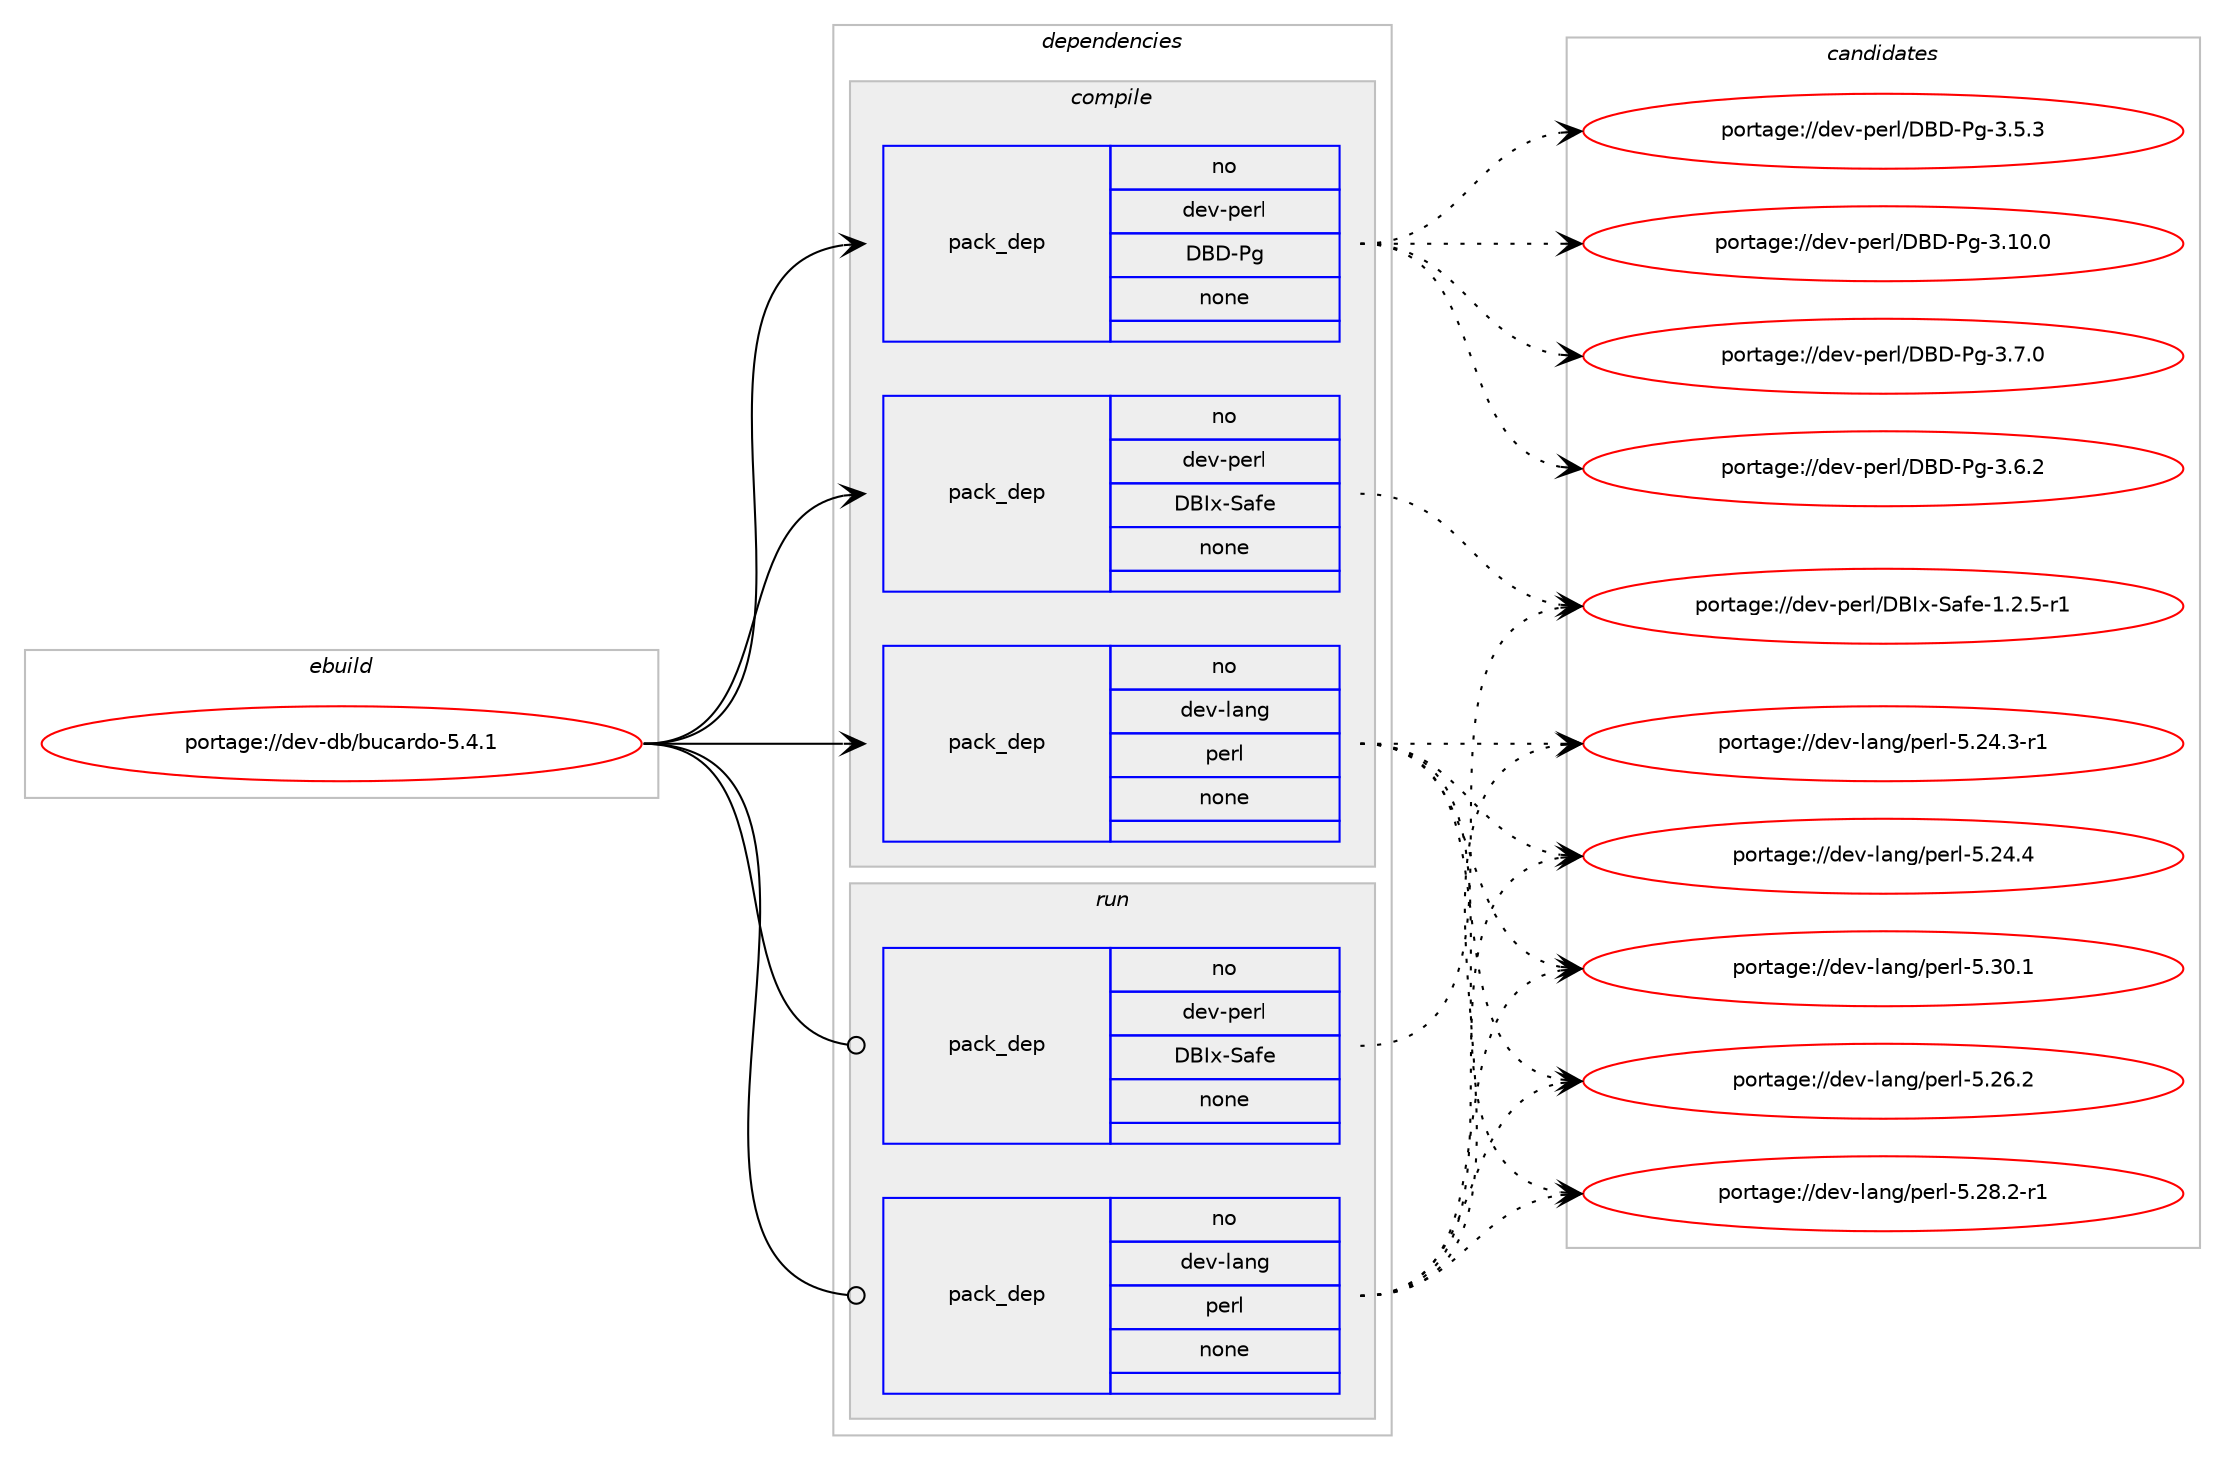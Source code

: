 digraph prolog {

# *************
# Graph options
# *************

newrank=true;
concentrate=true;
compound=true;
graph [rankdir=LR,fontname=Helvetica,fontsize=10,ranksep=1.5];#, ranksep=2.5, nodesep=0.2];
edge  [arrowhead=vee];
node  [fontname=Helvetica,fontsize=10];

# **********
# The ebuild
# **********

subgraph cluster_leftcol {
color=gray;
rank=same;
label=<<i>ebuild</i>>;
id [label="portage://dev-db/bucardo-5.4.1", color=red, width=4, href="../dev-db/bucardo-5.4.1.svg"];
}

# ****************
# The dependencies
# ****************

subgraph cluster_midcol {
color=gray;
label=<<i>dependencies</i>>;
subgraph cluster_compile {
fillcolor="#eeeeee";
style=filled;
label=<<i>compile</i>>;
subgraph pack439394 {
dependency585574 [label=<<TABLE BORDER="0" CELLBORDER="1" CELLSPACING="0" CELLPADDING="4" WIDTH="220"><TR><TD ROWSPAN="6" CELLPADDING="30">pack_dep</TD></TR><TR><TD WIDTH="110">no</TD></TR><TR><TD>dev-lang</TD></TR><TR><TD>perl</TD></TR><TR><TD>none</TD></TR><TR><TD></TD></TR></TABLE>>, shape=none, color=blue];
}
id:e -> dependency585574:w [weight=20,style="solid",arrowhead="vee"];
subgraph pack439395 {
dependency585575 [label=<<TABLE BORDER="0" CELLBORDER="1" CELLSPACING="0" CELLPADDING="4" WIDTH="220"><TR><TD ROWSPAN="6" CELLPADDING="30">pack_dep</TD></TR><TR><TD WIDTH="110">no</TD></TR><TR><TD>dev-perl</TD></TR><TR><TD>DBD-Pg</TD></TR><TR><TD>none</TD></TR><TR><TD></TD></TR></TABLE>>, shape=none, color=blue];
}
id:e -> dependency585575:w [weight=20,style="solid",arrowhead="vee"];
subgraph pack439396 {
dependency585576 [label=<<TABLE BORDER="0" CELLBORDER="1" CELLSPACING="0" CELLPADDING="4" WIDTH="220"><TR><TD ROWSPAN="6" CELLPADDING="30">pack_dep</TD></TR><TR><TD WIDTH="110">no</TD></TR><TR><TD>dev-perl</TD></TR><TR><TD>DBIx-Safe</TD></TR><TR><TD>none</TD></TR><TR><TD></TD></TR></TABLE>>, shape=none, color=blue];
}
id:e -> dependency585576:w [weight=20,style="solid",arrowhead="vee"];
}
subgraph cluster_compileandrun {
fillcolor="#eeeeee";
style=filled;
label=<<i>compile and run</i>>;
}
subgraph cluster_run {
fillcolor="#eeeeee";
style=filled;
label=<<i>run</i>>;
subgraph pack439397 {
dependency585577 [label=<<TABLE BORDER="0" CELLBORDER="1" CELLSPACING="0" CELLPADDING="4" WIDTH="220"><TR><TD ROWSPAN="6" CELLPADDING="30">pack_dep</TD></TR><TR><TD WIDTH="110">no</TD></TR><TR><TD>dev-lang</TD></TR><TR><TD>perl</TD></TR><TR><TD>none</TD></TR><TR><TD></TD></TR></TABLE>>, shape=none, color=blue];
}
id:e -> dependency585577:w [weight=20,style="solid",arrowhead="odot"];
subgraph pack439398 {
dependency585578 [label=<<TABLE BORDER="0" CELLBORDER="1" CELLSPACING="0" CELLPADDING="4" WIDTH="220"><TR><TD ROWSPAN="6" CELLPADDING="30">pack_dep</TD></TR><TR><TD WIDTH="110">no</TD></TR><TR><TD>dev-perl</TD></TR><TR><TD>DBIx-Safe</TD></TR><TR><TD>none</TD></TR><TR><TD></TD></TR></TABLE>>, shape=none, color=blue];
}
id:e -> dependency585578:w [weight=20,style="solid",arrowhead="odot"];
}
}

# **************
# The candidates
# **************

subgraph cluster_choices {
rank=same;
color=gray;
label=<<i>candidates</i>>;

subgraph choice439394 {
color=black;
nodesep=1;
choice10010111845108971101034711210111410845534651484649 [label="portage://dev-lang/perl-5.30.1", color=red, width=4,href="../dev-lang/perl-5.30.1.svg"];
choice100101118451089711010347112101114108455346505646504511449 [label="portage://dev-lang/perl-5.28.2-r1", color=red, width=4,href="../dev-lang/perl-5.28.2-r1.svg"];
choice10010111845108971101034711210111410845534650544650 [label="portage://dev-lang/perl-5.26.2", color=red, width=4,href="../dev-lang/perl-5.26.2.svg"];
choice10010111845108971101034711210111410845534650524652 [label="portage://dev-lang/perl-5.24.4", color=red, width=4,href="../dev-lang/perl-5.24.4.svg"];
choice100101118451089711010347112101114108455346505246514511449 [label="portage://dev-lang/perl-5.24.3-r1", color=red, width=4,href="../dev-lang/perl-5.24.3-r1.svg"];
dependency585574:e -> choice10010111845108971101034711210111410845534651484649:w [style=dotted,weight="100"];
dependency585574:e -> choice100101118451089711010347112101114108455346505646504511449:w [style=dotted,weight="100"];
dependency585574:e -> choice10010111845108971101034711210111410845534650544650:w [style=dotted,weight="100"];
dependency585574:e -> choice10010111845108971101034711210111410845534650524652:w [style=dotted,weight="100"];
dependency585574:e -> choice100101118451089711010347112101114108455346505246514511449:w [style=dotted,weight="100"];
}
subgraph choice439395 {
color=black;
nodesep=1;
choice10010111845112101114108476866684580103455146554648 [label="portage://dev-perl/DBD-Pg-3.7.0", color=red, width=4,href="../dev-perl/DBD-Pg-3.7.0.svg"];
choice10010111845112101114108476866684580103455146544650 [label="portage://dev-perl/DBD-Pg-3.6.2", color=red, width=4,href="../dev-perl/DBD-Pg-3.6.2.svg"];
choice10010111845112101114108476866684580103455146534651 [label="portage://dev-perl/DBD-Pg-3.5.3", color=red, width=4,href="../dev-perl/DBD-Pg-3.5.3.svg"];
choice1001011184511210111410847686668458010345514649484648 [label="portage://dev-perl/DBD-Pg-3.10.0", color=red, width=4,href="../dev-perl/DBD-Pg-3.10.0.svg"];
dependency585575:e -> choice10010111845112101114108476866684580103455146554648:w [style=dotted,weight="100"];
dependency585575:e -> choice10010111845112101114108476866684580103455146544650:w [style=dotted,weight="100"];
dependency585575:e -> choice10010111845112101114108476866684580103455146534651:w [style=dotted,weight="100"];
dependency585575:e -> choice1001011184511210111410847686668458010345514649484648:w [style=dotted,weight="100"];
}
subgraph choice439396 {
color=black;
nodesep=1;
choice10010111845112101114108476866731204583971021014549465046534511449 [label="portage://dev-perl/DBIx-Safe-1.2.5-r1", color=red, width=4,href="../dev-perl/DBIx-Safe-1.2.5-r1.svg"];
dependency585576:e -> choice10010111845112101114108476866731204583971021014549465046534511449:w [style=dotted,weight="100"];
}
subgraph choice439397 {
color=black;
nodesep=1;
choice10010111845108971101034711210111410845534651484649 [label="portage://dev-lang/perl-5.30.1", color=red, width=4,href="../dev-lang/perl-5.30.1.svg"];
choice100101118451089711010347112101114108455346505646504511449 [label="portage://dev-lang/perl-5.28.2-r1", color=red, width=4,href="../dev-lang/perl-5.28.2-r1.svg"];
choice10010111845108971101034711210111410845534650544650 [label="portage://dev-lang/perl-5.26.2", color=red, width=4,href="../dev-lang/perl-5.26.2.svg"];
choice10010111845108971101034711210111410845534650524652 [label="portage://dev-lang/perl-5.24.4", color=red, width=4,href="../dev-lang/perl-5.24.4.svg"];
choice100101118451089711010347112101114108455346505246514511449 [label="portage://dev-lang/perl-5.24.3-r1", color=red, width=4,href="../dev-lang/perl-5.24.3-r1.svg"];
dependency585577:e -> choice10010111845108971101034711210111410845534651484649:w [style=dotted,weight="100"];
dependency585577:e -> choice100101118451089711010347112101114108455346505646504511449:w [style=dotted,weight="100"];
dependency585577:e -> choice10010111845108971101034711210111410845534650544650:w [style=dotted,weight="100"];
dependency585577:e -> choice10010111845108971101034711210111410845534650524652:w [style=dotted,weight="100"];
dependency585577:e -> choice100101118451089711010347112101114108455346505246514511449:w [style=dotted,weight="100"];
}
subgraph choice439398 {
color=black;
nodesep=1;
choice10010111845112101114108476866731204583971021014549465046534511449 [label="portage://dev-perl/DBIx-Safe-1.2.5-r1", color=red, width=4,href="../dev-perl/DBIx-Safe-1.2.5-r1.svg"];
dependency585578:e -> choice10010111845112101114108476866731204583971021014549465046534511449:w [style=dotted,weight="100"];
}
}

}
